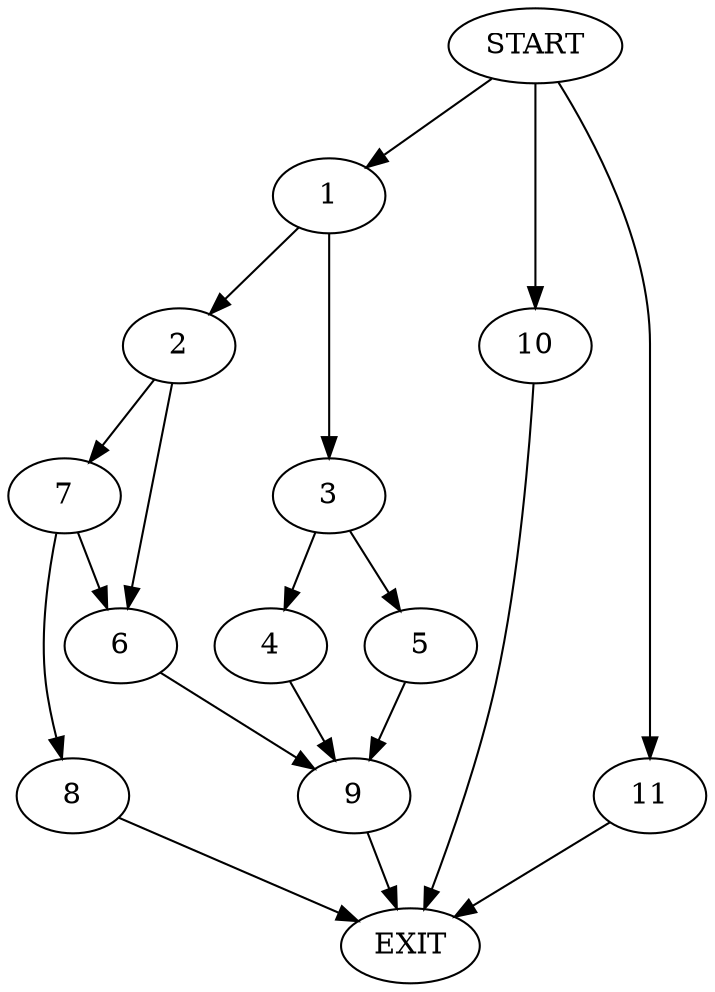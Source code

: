 digraph {
0 [label="START"]
12 [label="EXIT"]
0 -> 1
1 -> 2
1 -> 3
3 -> 4
3 -> 5
2 -> 6
2 -> 7
7 -> 6
7 -> 8
6 -> 9
8 -> 12
9 -> 12
5 -> 9
4 -> 9
0 -> 10
10 -> 12
0 -> 11
11 -> 12
}
